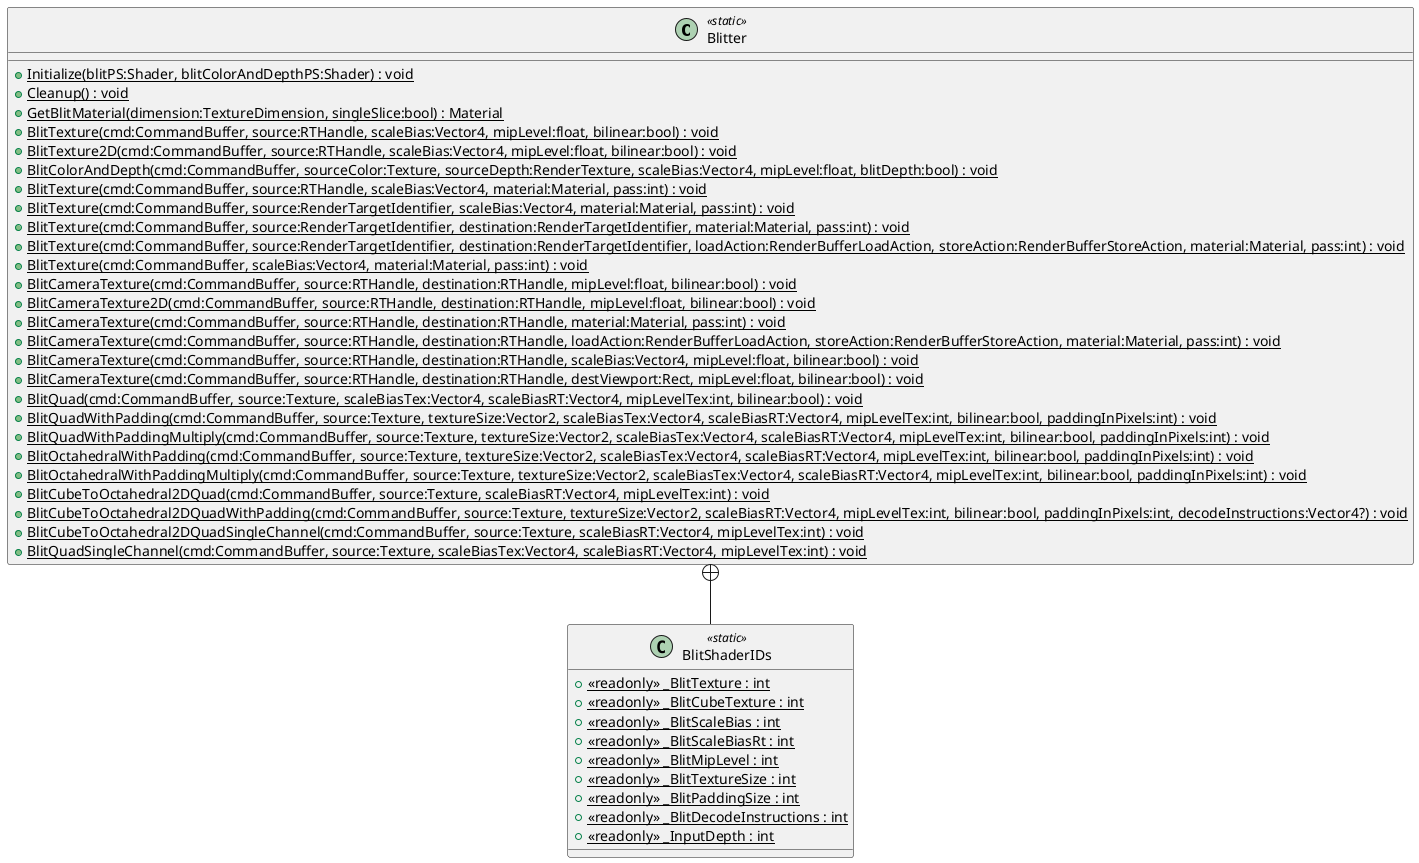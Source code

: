 @startuml
class Blitter <<static>> {
    + {static} Initialize(blitPS:Shader, blitColorAndDepthPS:Shader) : void
    + {static} Cleanup() : void
    {static} + GetBlitMaterial(dimension:TextureDimension, singleSlice:bool) : Material
    + {static} BlitTexture(cmd:CommandBuffer, source:RTHandle, scaleBias:Vector4, mipLevel:float, bilinear:bool) : void
    + {static} BlitTexture2D(cmd:CommandBuffer, source:RTHandle, scaleBias:Vector4, mipLevel:float, bilinear:bool) : void
    + {static} BlitColorAndDepth(cmd:CommandBuffer, sourceColor:Texture, sourceDepth:RenderTexture, scaleBias:Vector4, mipLevel:float, blitDepth:bool) : void
    + {static} BlitTexture(cmd:CommandBuffer, source:RTHandle, scaleBias:Vector4, material:Material, pass:int) : void
    + {static} BlitTexture(cmd:CommandBuffer, source:RenderTargetIdentifier, scaleBias:Vector4, material:Material, pass:int) : void
    + {static} BlitTexture(cmd:CommandBuffer, source:RenderTargetIdentifier, destination:RenderTargetIdentifier, material:Material, pass:int) : void
    + {static} BlitTexture(cmd:CommandBuffer, source:RenderTargetIdentifier, destination:RenderTargetIdentifier, loadAction:RenderBufferLoadAction, storeAction:RenderBufferStoreAction, material:Material, pass:int) : void
    + {static} BlitTexture(cmd:CommandBuffer, scaleBias:Vector4, material:Material, pass:int) : void
    + {static} BlitCameraTexture(cmd:CommandBuffer, source:RTHandle, destination:RTHandle, mipLevel:float, bilinear:bool) : void
    + {static} BlitCameraTexture2D(cmd:CommandBuffer, source:RTHandle, destination:RTHandle, mipLevel:float, bilinear:bool) : void
    + {static} BlitCameraTexture(cmd:CommandBuffer, source:RTHandle, destination:RTHandle, material:Material, pass:int) : void
    + {static} BlitCameraTexture(cmd:CommandBuffer, source:RTHandle, destination:RTHandle, loadAction:RenderBufferLoadAction, storeAction:RenderBufferStoreAction, material:Material, pass:int) : void
    + {static} BlitCameraTexture(cmd:CommandBuffer, source:RTHandle, destination:RTHandle, scaleBias:Vector4, mipLevel:float, bilinear:bool) : void
    + {static} BlitCameraTexture(cmd:CommandBuffer, source:RTHandle, destination:RTHandle, destViewport:Rect, mipLevel:float, bilinear:bool) : void
    + {static} BlitQuad(cmd:CommandBuffer, source:Texture, scaleBiasTex:Vector4, scaleBiasRT:Vector4, mipLevelTex:int, bilinear:bool) : void
    + {static} BlitQuadWithPadding(cmd:CommandBuffer, source:Texture, textureSize:Vector2, scaleBiasTex:Vector4, scaleBiasRT:Vector4, mipLevelTex:int, bilinear:bool, paddingInPixels:int) : void
    + {static} BlitQuadWithPaddingMultiply(cmd:CommandBuffer, source:Texture, textureSize:Vector2, scaleBiasTex:Vector4, scaleBiasRT:Vector4, mipLevelTex:int, bilinear:bool, paddingInPixels:int) : void
    + {static} BlitOctahedralWithPadding(cmd:CommandBuffer, source:Texture, textureSize:Vector2, scaleBiasTex:Vector4, scaleBiasRT:Vector4, mipLevelTex:int, bilinear:bool, paddingInPixels:int) : void
    + {static} BlitOctahedralWithPaddingMultiply(cmd:CommandBuffer, source:Texture, textureSize:Vector2, scaleBiasTex:Vector4, scaleBiasRT:Vector4, mipLevelTex:int, bilinear:bool, paddingInPixels:int) : void
    + {static} BlitCubeToOctahedral2DQuad(cmd:CommandBuffer, source:Texture, scaleBiasRT:Vector4, mipLevelTex:int) : void
    + {static} BlitCubeToOctahedral2DQuadWithPadding(cmd:CommandBuffer, source:Texture, textureSize:Vector2, scaleBiasRT:Vector4, mipLevelTex:int, bilinear:bool, paddingInPixels:int, decodeInstructions:Vector4?) : void
    + {static} BlitCubeToOctahedral2DQuadSingleChannel(cmd:CommandBuffer, source:Texture, scaleBiasRT:Vector4, mipLevelTex:int) : void
    + {static} BlitQuadSingleChannel(cmd:CommandBuffer, source:Texture, scaleBiasTex:Vector4, scaleBiasRT:Vector4, mipLevelTex:int) : void
}
class BlitShaderIDs <<static>> {
    + {static} <<readonly>> _BlitTexture : int
    + {static} <<readonly>> _BlitCubeTexture : int
    + {static} <<readonly>> _BlitScaleBias : int
    + {static} <<readonly>> _BlitScaleBiasRt : int
    + {static} <<readonly>> _BlitMipLevel : int
    + {static} <<readonly>> _BlitTextureSize : int
    + {static} <<readonly>> _BlitPaddingSize : int
    + {static} <<readonly>> _BlitDecodeInstructions : int
    + {static} <<readonly>> _InputDepth : int
}
Blitter +-- BlitShaderIDs
@enduml

